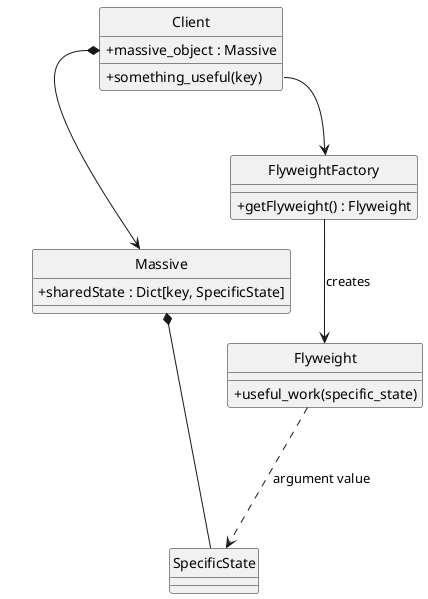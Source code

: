 @startuml
'figure 12: The Flyweight Pattern'
skinparam monochrome true
skinparam handwritten false
skinparam shadowing false
skinparam classAttributeIconSize 0
hide class circle
hide abstract circle

class Client {
    + massive_object : Massive
    + something_useful(key)
}

class Massive {
    + sharedState : Dict[key, SpecificState]
}

class SpecificState { }

class FlyweightFactory {
    + getFlyweight() : Flyweight
}

class Flyweight {
    + useful_work(specific_state)
}

Client::massive_object *--> Massive
Client::something_useful --> FlyweightFactory
Massive *-- SpecificState

FlyweightFactory --> Flyweight : "creates"
Flyweight ...> SpecificState : "argument value"

@enduml


@startuml flyweight-classes.png
'figure 13: The Flyweight Classes'
skinparam monochrome true
skinparam handwritten false
skinparam shadowing false
skinparam classAttributeIconSize 0
hide class circle
hide abstract circle

class Point {
    latitude: bytes
    N/S: bytes
    longitude: bytes
    E/W: bytes
}

abstract class Message <flyweight> {
    + buffer: Buffer
    + offset: int
    + set_fields(buffer: Buffer, offset: int)
    + {abstract} fix() : Point
}

class GPGGA {
    + fix() : Point
}
Message <|-- GPGGA

class GPGLL {
    + fix() : Point
}
Message <|-- GPGLL

class GPRMC {
    + fix() : Point
}
Message <|-- GPRMC

class Buffer {
  + List[bytes]
}

class MessageFactory {
  + getMessage(buffer: Buffer, start: int) -> Message
}

Buffer *-- "*" Message
MessageFactory --> Message : "Creates"
Message --> Point : "Extracts"

@enduml

@startuml flyweight-circular.png
'figure 13: The Flyweight Classes'
skinparam monochrome true
skinparam handwritten false
skinparam shadowing false
skinparam classAttributeIconSize 0
hide class circle
hide abstract circle


object "GPGGA" as gpgga {
  id = 140682444146048
  buffer = Buffer
  offset = 0
}


map Buffer {
 0 *-> gpgga
 68 => GPGLL
 98 => GPRMC
}

class Client {
    + Buffer
}

Client --> Buffer
gpgga --> Buffer

@enduml
